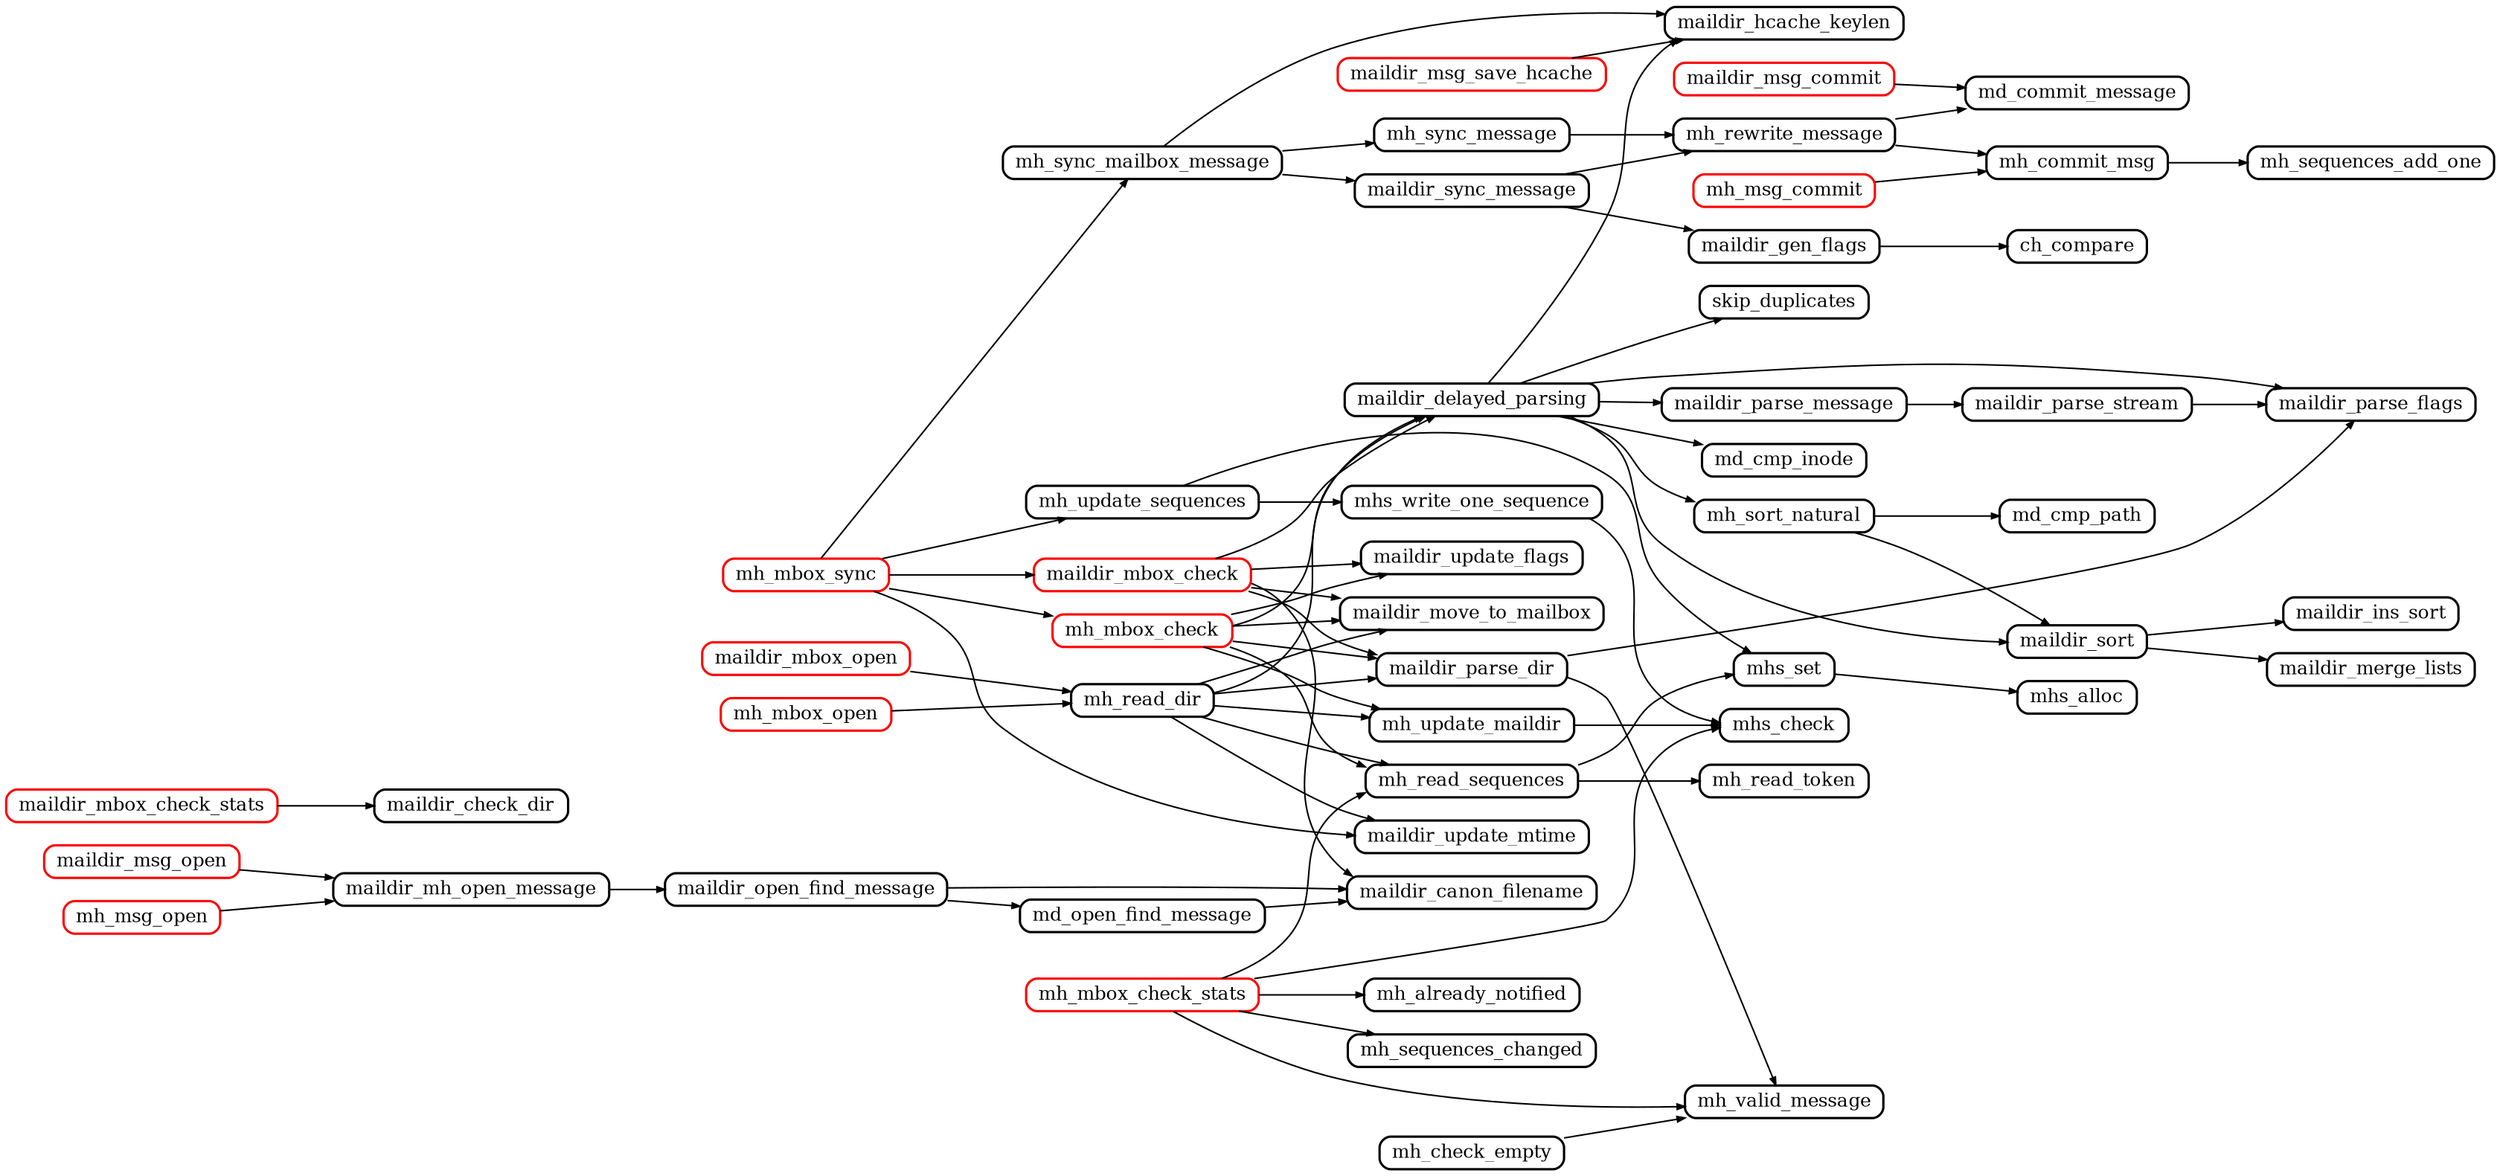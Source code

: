 digraph maildir
{
	// Maildir 2020-08-12
	graph [
		rankdir="LR"
		nodesep="0.2"
		ranksep="0.5"
		compound="true"
	]

	node [
		shape="Mrecord"
		fontsize="12"
		fillcolor="#ffffff"
		style="filled"
		height="0.2"
		penwidth="1.5"
		color="black"
	]

	edge [
		penwidth="1.0"
		arrowsize="0.5"
	]

	// public functions
	node [ color="#ff0000" ]
	maildir_mbox_check
	maildir_mbox_check_stats
	maildir_mbox_open
	maildir_msg_commit
	maildir_msg_open
	maildir_msg_save_hcache
	mh_mbox_check
	mh_mbox_check_stats
	mh_mbox_open
	mh_mbox_sync
	mh_msg_commit
	mh_msg_open

	// static functions
	node [ color="#000000" ]
	maildir_delayed_parsing   -> maildir_hcache_keylen
	maildir_delayed_parsing   -> maildir_parse_flags
	maildir_delayed_parsing   -> maildir_parse_message
	maildir_delayed_parsing   -> maildir_sort
	maildir_delayed_parsing   -> md_cmp_inode
	maildir_delayed_parsing   -> mh_sort_natural
	maildir_delayed_parsing   -> skip_duplicates
	maildir_gen_flags         -> ch_compare
	maildir_mbox_check        -> maildir_canon_filename
	maildir_mbox_check        -> maildir_delayed_parsing
	maildir_mbox_check        -> maildir_move_to_mailbox
	maildir_mbox_check        -> maildir_parse_dir
	maildir_mbox_check        -> maildir_update_flags
	maildir_mbox_check_stats  -> maildir_check_dir
	maildir_mbox_open         -> mh_read_dir
	maildir_mh_open_message   -> maildir_open_find_message
	maildir_msg_commit        -> md_commit_message
	maildir_msg_open          -> maildir_mh_open_message
	maildir_msg_save_hcache   -> maildir_hcache_keylen
	maildir_open_find_message -> maildir_canon_filename
	maildir_open_find_message -> md_open_find_message
	maildir_parse_dir         -> maildir_parse_flags
	maildir_parse_dir         -> mh_valid_message
	maildir_parse_message     -> maildir_parse_stream
	maildir_parse_stream      -> maildir_parse_flags
	maildir_sort              -> maildir_ins_sort
	maildir_sort              -> maildir_merge_lists
	maildir_sync_message      -> maildir_gen_flags
	maildir_sync_message      -> mh_rewrite_message
	md_open_find_message      -> maildir_canon_filename
	mhs_set                   -> mhs_alloc
	mhs_write_one_sequence    -> mhs_check
	mh_check_empty            -> mh_valid_message
	mh_commit_msg             -> mh_sequences_add_one
	mh_mbox_check             -> maildir_delayed_parsing
	mh_mbox_check             -> maildir_move_to_mailbox
	mh_mbox_check             -> maildir_parse_dir
	mh_mbox_check             -> maildir_update_flags
	mh_mbox_check             -> mh_read_sequences
	mh_mbox_check             -> mh_update_maildir
	mh_mbox_check_stats       -> mhs_check
	mh_mbox_check_stats       -> mh_already_notified
	mh_mbox_check_stats       -> mh_read_sequences
	mh_mbox_check_stats       -> mh_sequences_changed
	mh_mbox_check_stats       -> mh_valid_message
	mh_mbox_open              -> mh_read_dir
	mh_mbox_sync              -> maildir_mbox_check
	mh_mbox_sync              -> maildir_update_mtime
	mh_mbox_sync              -> mh_mbox_check
	mh_mbox_sync              -> mh_sync_mailbox_message
	mh_mbox_sync              -> mh_update_sequences
	mh_msg_commit             -> mh_commit_msg
	mh_msg_open               -> maildir_mh_open_message
	mh_read_dir               -> maildir_delayed_parsing
	mh_read_dir               -> maildir_move_to_mailbox
	mh_read_dir               -> maildir_parse_dir
	mh_read_dir               -> maildir_update_mtime
	mh_read_dir               -> mh_read_sequences
	mh_read_dir               -> mh_update_maildir
	mh_read_sequences         -> mhs_set
	mh_read_sequences         -> mh_read_token
	mh_rewrite_message        -> md_commit_message
	mh_rewrite_message        -> mh_commit_msg
	mh_sort_natural           -> maildir_sort
	mh_sort_natural           -> md_cmp_path
	mh_sync_mailbox_message   -> maildir_hcache_keylen
	mh_sync_mailbox_message   -> maildir_sync_message
	mh_sync_mailbox_message   -> mh_sync_message
	mh_sync_message           -> mh_rewrite_message
	mh_update_maildir         -> mhs_check
	mh_update_sequences       -> mhs_set
	mh_update_sequences       -> mhs_write_one_sequence

}
